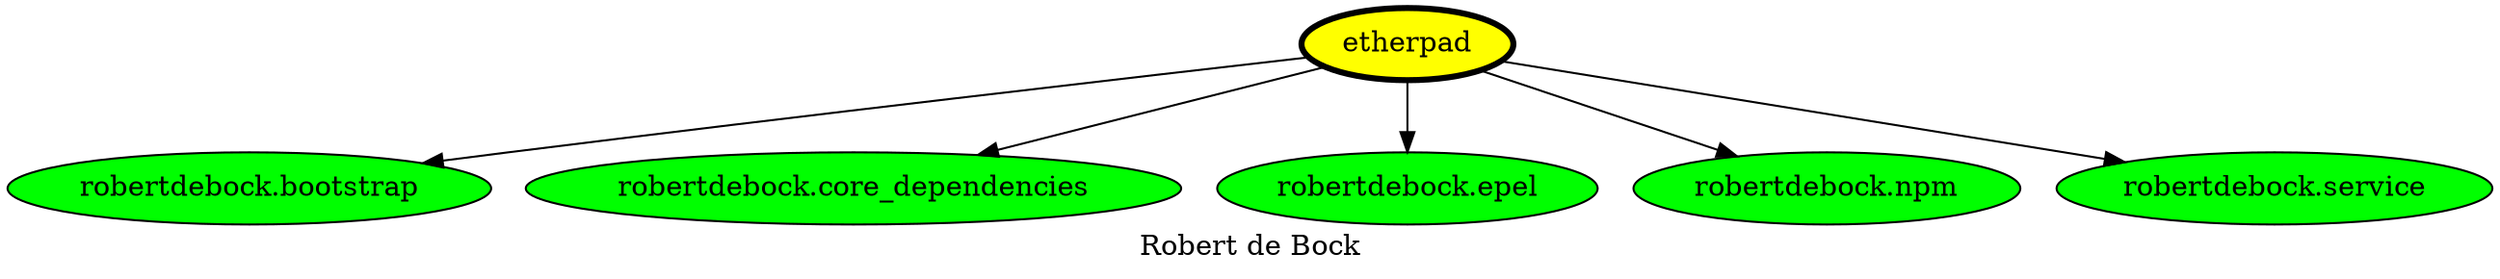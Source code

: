 digraph PhiloDilemma {
  label = "Robert de Bock" ;
  overlap=false
  {
    "etherpad" [fillcolor=yellow style=filled penwidth=3]
    "robertdebock.bootstrap" [fillcolor=green style=filled]
    "robertdebock.core_dependencies" [fillcolor=green style=filled]
    "robertdebock.epel" [fillcolor=green style=filled]
    "robertdebock.npm" [fillcolor=green style=filled]
    "robertdebock.service" [fillcolor=green style=filled]
  }
  "etherpad" -> "robertdebock.bootstrap"
  "etherpad" -> "robertdebock.core_dependencies"
  "etherpad" -> "robertdebock.epel"
  "etherpad" -> "robertdebock.npm"
  "etherpad" -> "robertdebock.service"
}
